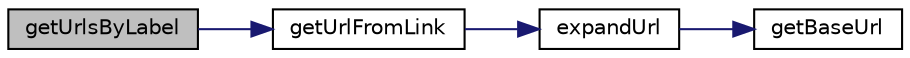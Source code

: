 digraph "getUrlsByLabel"
{
  edge [fontname="Helvetica",fontsize="10",labelfontname="Helvetica",labelfontsize="10"];
  node [fontname="Helvetica",fontsize="10",shape=record];
  rankdir="LR";
  Node1 [label="getUrlsByLabel",height=0.2,width=0.4,color="black", fillcolor="grey75", style="filled" fontcolor="black"];
  Node1 -> Node2 [color="midnightblue",fontsize="10",style="solid",fontname="Helvetica"];
  Node2 [label="getUrlFromLink",height=0.2,width=0.4,color="black", fillcolor="white", style="filled",URL="$class_simple_page.html#a3f410f37d1f0c1f004f000cdd2f4c937"];
  Node2 -> Node3 [color="midnightblue",fontsize="10",style="solid",fontname="Helvetica"];
  Node3 [label="expandUrl",height=0.2,width=0.4,color="black", fillcolor="white", style="filled",URL="$class_simple_page.html#a6bc13ba777a0e89ec7bed9d1b7b97650"];
  Node3 -> Node4 [color="midnightblue",fontsize="10",style="solid",fontname="Helvetica"];
  Node4 [label="getBaseUrl",height=0.2,width=0.4,color="black", fillcolor="white", style="filled",URL="$class_simple_page.html#ae1ca0d2444e3cca6b147445348f686de"];
}
